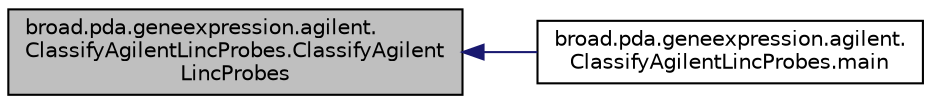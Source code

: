 digraph "broad.pda.geneexpression.agilent.ClassifyAgilentLincProbes.ClassifyAgilentLincProbes"
{
  edge [fontname="Helvetica",fontsize="10",labelfontname="Helvetica",labelfontsize="10"];
  node [fontname="Helvetica",fontsize="10",shape=record];
  rankdir="LR";
  Node1 [label="broad.pda.geneexpression.agilent.\lClassifyAgilentLincProbes.ClassifyAgilent\lLincProbes",height=0.2,width=0.4,color="black", fillcolor="grey75", style="filled" fontcolor="black"];
  Node1 -> Node2 [dir="back",color="midnightblue",fontsize="10",style="solid",fontname="Helvetica"];
  Node2 [label="broad.pda.geneexpression.agilent.\lClassifyAgilentLincProbes.main",height=0.2,width=0.4,color="black", fillcolor="white", style="filled",URL="$classbroad_1_1pda_1_1geneexpression_1_1agilent_1_1_classify_agilent_linc_probes.html#a87e352f7838c261d30e5505149ec6e6d"];
}
